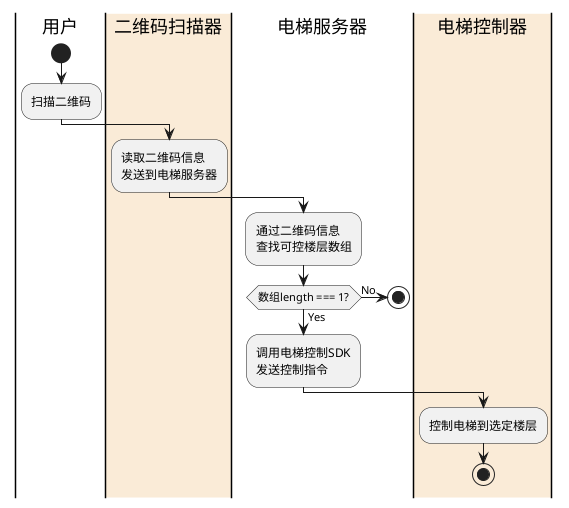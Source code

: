 @startuml qrcode
|用户|
start
:扫描二维码;
|#AntiqueWhite|二维码扫描器|
:读取二维码信息
发送到电梯服务器;
|电梯服务器|
:通过二维码信息
查找可控楼层数组;
if (数组length === 1?) then (No)
  stop
else (Yes)
  :调用电梯控制SDK
  发送控制指令;
  |#AntiqueWhite|电梯控制器|
  :控制电梯到选定楼层;
  stop
endif
@enduml